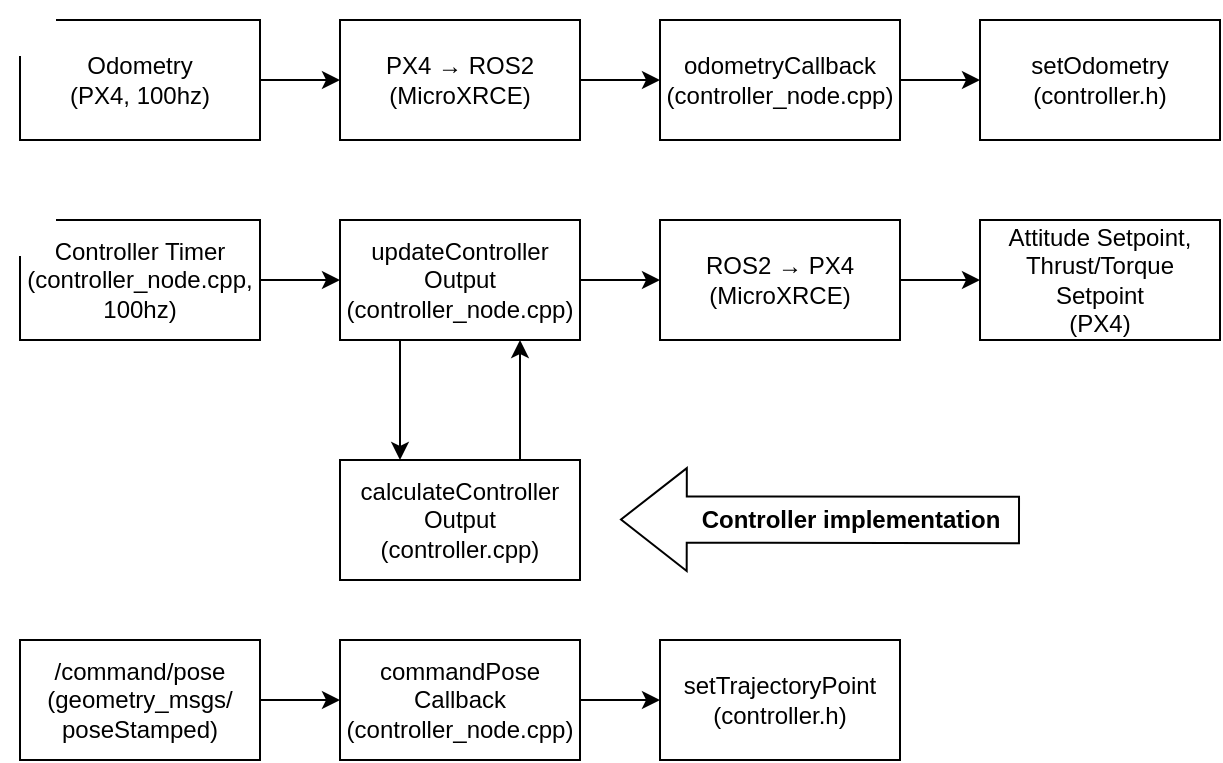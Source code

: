 <mxfile version="21.7.4" type="device">
  <diagram name="Page-1" id="Ils8zdA0aIxWDPFq56QJ">
    <mxGraphModel dx="935" dy="582" grid="1" gridSize="10" guides="1" tooltips="1" connect="1" arrows="1" fold="1" page="1" pageScale="1" pageWidth="827" pageHeight="1169" math="0" shadow="0">
      <root>
        <mxCell id="0" />
        <mxCell id="1" parent="0" />
        <mxCell id="vRBwbhRvcAqLYwQrgIR_-11" style="edgeStyle=orthogonalEdgeStyle;rounded=0;orthogonalLoop=1;jettySize=auto;html=1;exitX=1;exitY=0.5;exitDx=0;exitDy=0;entryX=0;entryY=0.5;entryDx=0;entryDy=0;" edge="1" parent="1" source="vRBwbhRvcAqLYwQrgIR_-7" target="vRBwbhRvcAqLYwQrgIR_-10">
          <mxGeometry relative="1" as="geometry" />
        </mxCell>
        <mxCell id="vRBwbhRvcAqLYwQrgIR_-7" value="PX4 → ROS2&lt;br&gt;(MicroXRCE)" style="rounded=0;whiteSpace=wrap;html=1;fillColor=default;" vertex="1" parent="1">
          <mxGeometry x="200" y="280" width="120" height="60" as="geometry" />
        </mxCell>
        <mxCell id="vRBwbhRvcAqLYwQrgIR_-8" value="" style="group;fillColor=none;" vertex="1" connectable="0" parent="1">
          <mxGeometry x="30" y="270" width="130" height="70" as="geometry" />
        </mxCell>
        <mxCell id="vRBwbhRvcAqLYwQrgIR_-1" value="Odometry&lt;br&gt;(PX4, 100hz)" style="rounded=0;whiteSpace=wrap;html=1;" vertex="1" parent="vRBwbhRvcAqLYwQrgIR_-8">
          <mxGeometry x="10" y="10" width="120" height="60" as="geometry" />
        </mxCell>
        <mxCell id="vRBwbhRvcAqLYwQrgIR_-4" value="" style="shape=image;html=1;verticalAlign=top;verticalLabelPosition=bottom;labelBackgroundColor=#ffffff;imageAspect=0;aspect=fixed;image=https://cdn4.iconfinder.com/data/icons/48-bubbles/48/37.Stopwatch-128.png;imageBackground=default;imageBorder=none;fillStyle=auto;" vertex="1" parent="vRBwbhRvcAqLYwQrgIR_-8">
          <mxGeometry width="28" height="28" as="geometry" />
        </mxCell>
        <mxCell id="vRBwbhRvcAqLYwQrgIR_-9" style="edgeStyle=orthogonalEdgeStyle;rounded=0;orthogonalLoop=1;jettySize=auto;html=1;exitX=1;exitY=0.5;exitDx=0;exitDy=0;entryX=0;entryY=0.5;entryDx=0;entryDy=0;shadow=0;" edge="1" parent="1" source="vRBwbhRvcAqLYwQrgIR_-1" target="vRBwbhRvcAqLYwQrgIR_-7">
          <mxGeometry relative="1" as="geometry" />
        </mxCell>
        <mxCell id="vRBwbhRvcAqLYwQrgIR_-14" style="edgeStyle=orthogonalEdgeStyle;rounded=0;orthogonalLoop=1;jettySize=auto;html=1;exitX=1;exitY=0.5;exitDx=0;exitDy=0;entryX=0;entryY=0.5;entryDx=0;entryDy=0;" edge="1" parent="1" source="vRBwbhRvcAqLYwQrgIR_-10" target="vRBwbhRvcAqLYwQrgIR_-13">
          <mxGeometry relative="1" as="geometry" />
        </mxCell>
        <mxCell id="vRBwbhRvcAqLYwQrgIR_-10" value="odometryCallback&lt;br&gt;(controller_node.cpp)" style="rounded=0;whiteSpace=wrap;html=1;fillColor=default;" vertex="1" parent="1">
          <mxGeometry x="360" y="280" width="120" height="60" as="geometry" />
        </mxCell>
        <mxCell id="vRBwbhRvcAqLYwQrgIR_-13" value="setOdometry&lt;br&gt;(controller.h)" style="rounded=0;whiteSpace=wrap;html=1;fillColor=default;" vertex="1" parent="1">
          <mxGeometry x="520" y="280" width="120" height="60" as="geometry" />
        </mxCell>
        <mxCell id="vRBwbhRvcAqLYwQrgIR_-15" value="" style="group;fillColor=none;" vertex="1" connectable="0" parent="1">
          <mxGeometry x="30" y="370" width="130" height="70" as="geometry" />
        </mxCell>
        <mxCell id="vRBwbhRvcAqLYwQrgIR_-16" value="Controller Timer&lt;br&gt;(controller_node.cpp, 100hz)" style="rounded=0;whiteSpace=wrap;html=1;" vertex="1" parent="vRBwbhRvcAqLYwQrgIR_-15">
          <mxGeometry x="10" y="10" width="120" height="60" as="geometry" />
        </mxCell>
        <mxCell id="vRBwbhRvcAqLYwQrgIR_-17" value="" style="shape=image;html=1;verticalAlign=top;verticalLabelPosition=bottom;labelBackgroundColor=#ffffff;imageAspect=0;aspect=fixed;image=https://cdn4.iconfinder.com/data/icons/48-bubbles/48/37.Stopwatch-128.png;imageBackground=default;imageBorder=none;" vertex="1" parent="vRBwbhRvcAqLYwQrgIR_-15">
          <mxGeometry width="28" height="28" as="geometry" />
        </mxCell>
        <mxCell id="vRBwbhRvcAqLYwQrgIR_-35" style="edgeStyle=orthogonalEdgeStyle;rounded=0;orthogonalLoop=1;jettySize=auto;html=1;exitX=0.25;exitY=1;exitDx=0;exitDy=0;entryX=0.25;entryY=0;entryDx=0;entryDy=0;" edge="1" parent="1" source="vRBwbhRvcAqLYwQrgIR_-27" target="vRBwbhRvcAqLYwQrgIR_-31">
          <mxGeometry relative="1" as="geometry" />
        </mxCell>
        <mxCell id="vRBwbhRvcAqLYwQrgIR_-38" style="edgeStyle=orthogonalEdgeStyle;rounded=0;orthogonalLoop=1;jettySize=auto;html=1;exitX=1;exitY=0.5;exitDx=0;exitDy=0;entryX=0;entryY=0.5;entryDx=0;entryDy=0;" edge="1" parent="1" source="vRBwbhRvcAqLYwQrgIR_-27" target="vRBwbhRvcAqLYwQrgIR_-33">
          <mxGeometry relative="1" as="geometry" />
        </mxCell>
        <mxCell id="vRBwbhRvcAqLYwQrgIR_-27" value="updateController&lt;br&gt;Output&lt;br&gt;(controller_node.cpp)" style="rounded=0;whiteSpace=wrap;html=1;fillColor=default;" vertex="1" parent="1">
          <mxGeometry x="200" y="380" width="120" height="60" as="geometry" />
        </mxCell>
        <mxCell id="vRBwbhRvcAqLYwQrgIR_-39" style="edgeStyle=orthogonalEdgeStyle;rounded=0;orthogonalLoop=1;jettySize=auto;html=1;exitX=0.75;exitY=0;exitDx=0;exitDy=0;entryX=0.75;entryY=1;entryDx=0;entryDy=0;" edge="1" parent="1" source="vRBwbhRvcAqLYwQrgIR_-31" target="vRBwbhRvcAqLYwQrgIR_-27">
          <mxGeometry relative="1" as="geometry" />
        </mxCell>
        <mxCell id="vRBwbhRvcAqLYwQrgIR_-31" value="calculateController&lt;br&gt;Output&lt;br&gt;(controller.cpp)" style="rounded=0;whiteSpace=wrap;html=1;fillColor=default;" vertex="1" parent="1">
          <mxGeometry x="200" y="500" width="120" height="60" as="geometry" />
        </mxCell>
        <mxCell id="vRBwbhRvcAqLYwQrgIR_-32" style="edgeStyle=orthogonalEdgeStyle;rounded=0;orthogonalLoop=1;jettySize=auto;html=1;exitX=1;exitY=0.5;exitDx=0;exitDy=0;entryX=0;entryY=0.5;entryDx=0;entryDy=0;" edge="1" parent="1" source="vRBwbhRvcAqLYwQrgIR_-16" target="vRBwbhRvcAqLYwQrgIR_-27">
          <mxGeometry relative="1" as="geometry" />
        </mxCell>
        <mxCell id="vRBwbhRvcAqLYwQrgIR_-44" style="edgeStyle=orthogonalEdgeStyle;rounded=0;orthogonalLoop=1;jettySize=auto;html=1;exitX=1;exitY=0.5;exitDx=0;exitDy=0;entryX=0;entryY=0.5;entryDx=0;entryDy=0;" edge="1" parent="1" source="vRBwbhRvcAqLYwQrgIR_-33" target="vRBwbhRvcAqLYwQrgIR_-43">
          <mxGeometry relative="1" as="geometry" />
        </mxCell>
        <mxCell id="vRBwbhRvcAqLYwQrgIR_-33" value="ROS2 → PX4&lt;br&gt;(MicroXRCE)" style="rounded=0;whiteSpace=wrap;html=1;fillColor=default;" vertex="1" parent="1">
          <mxGeometry x="360" y="380" width="120" height="60" as="geometry" />
        </mxCell>
        <mxCell id="vRBwbhRvcAqLYwQrgIR_-43" value="Attitude Setpoint,&lt;br&gt;Thrust/Torque Setpoint&lt;br&gt;(PX4)" style="rounded=0;whiteSpace=wrap;html=1;fillColor=default;" vertex="1" parent="1">
          <mxGeometry x="520" y="380" width="120" height="60" as="geometry" />
        </mxCell>
        <mxCell id="vRBwbhRvcAqLYwQrgIR_-48" style="edgeStyle=orthogonalEdgeStyle;rounded=0;orthogonalLoop=1;jettySize=auto;html=1;exitX=1;exitY=0.5;exitDx=0;exitDy=0;entryX=0;entryY=0.5;entryDx=0;entryDy=0;" edge="1" parent="1" source="vRBwbhRvcAqLYwQrgIR_-45" target="vRBwbhRvcAqLYwQrgIR_-47">
          <mxGeometry relative="1" as="geometry" />
        </mxCell>
        <mxCell id="vRBwbhRvcAqLYwQrgIR_-45" value="/command/pose&lt;br&gt;(geometry_msgs/&lt;br&gt;poseStamped)" style="rounded=0;whiteSpace=wrap;html=1;fillColor=default;" vertex="1" parent="1">
          <mxGeometry x="40" y="590" width="120" height="60" as="geometry" />
        </mxCell>
        <mxCell id="vRBwbhRvcAqLYwQrgIR_-50" style="edgeStyle=orthogonalEdgeStyle;rounded=0;orthogonalLoop=1;jettySize=auto;html=1;exitX=1;exitY=0.5;exitDx=0;exitDy=0;entryX=0;entryY=0.5;entryDx=0;entryDy=0;" edge="1" parent="1" source="vRBwbhRvcAqLYwQrgIR_-47" target="vRBwbhRvcAqLYwQrgIR_-49">
          <mxGeometry relative="1" as="geometry" />
        </mxCell>
        <mxCell id="vRBwbhRvcAqLYwQrgIR_-47" value="commandPose&lt;br&gt;Callback&lt;br&gt;(controller_node.cpp)" style="rounded=0;whiteSpace=wrap;html=1;fillColor=default;" vertex="1" parent="1">
          <mxGeometry x="200" y="590" width="120" height="60" as="geometry" />
        </mxCell>
        <mxCell id="vRBwbhRvcAqLYwQrgIR_-49" value="setTrajectoryPoint&lt;br&gt;(controller.h)" style="rounded=0;whiteSpace=wrap;html=1;fillColor=default;" vertex="1" parent="1">
          <mxGeometry x="360" y="590" width="120" height="60" as="geometry" />
        </mxCell>
        <mxCell id="vRBwbhRvcAqLYwQrgIR_-64" value="" style="group" vertex="1" connectable="0" parent="1">
          <mxGeometry x="340" y="515" width="210" height="30" as="geometry" />
        </mxCell>
        <mxCell id="vRBwbhRvcAqLYwQrgIR_-52" value="" style="shape=flexArrow;endArrow=classic;html=1;rounded=0;endWidth=27.285;endSize=10.626;width=23.158;" edge="1" parent="vRBwbhRvcAqLYwQrgIR_-64">
          <mxGeometry width="50" height="50" relative="1" as="geometry">
            <mxPoint x="200" y="15" as="sourcePoint" />
            <mxPoint y="14.74" as="targetPoint" />
          </mxGeometry>
        </mxCell>
        <mxCell id="vRBwbhRvcAqLYwQrgIR_-53" value="Controller implementation" style="text;html=1;align=center;verticalAlign=middle;resizable=0;points=[];autosize=1;strokeColor=none;fillColor=none;fontStyle=1" vertex="1" parent="vRBwbhRvcAqLYwQrgIR_-64">
          <mxGeometry x="30" width="170" height="30" as="geometry" />
        </mxCell>
      </root>
    </mxGraphModel>
  </diagram>
</mxfile>

